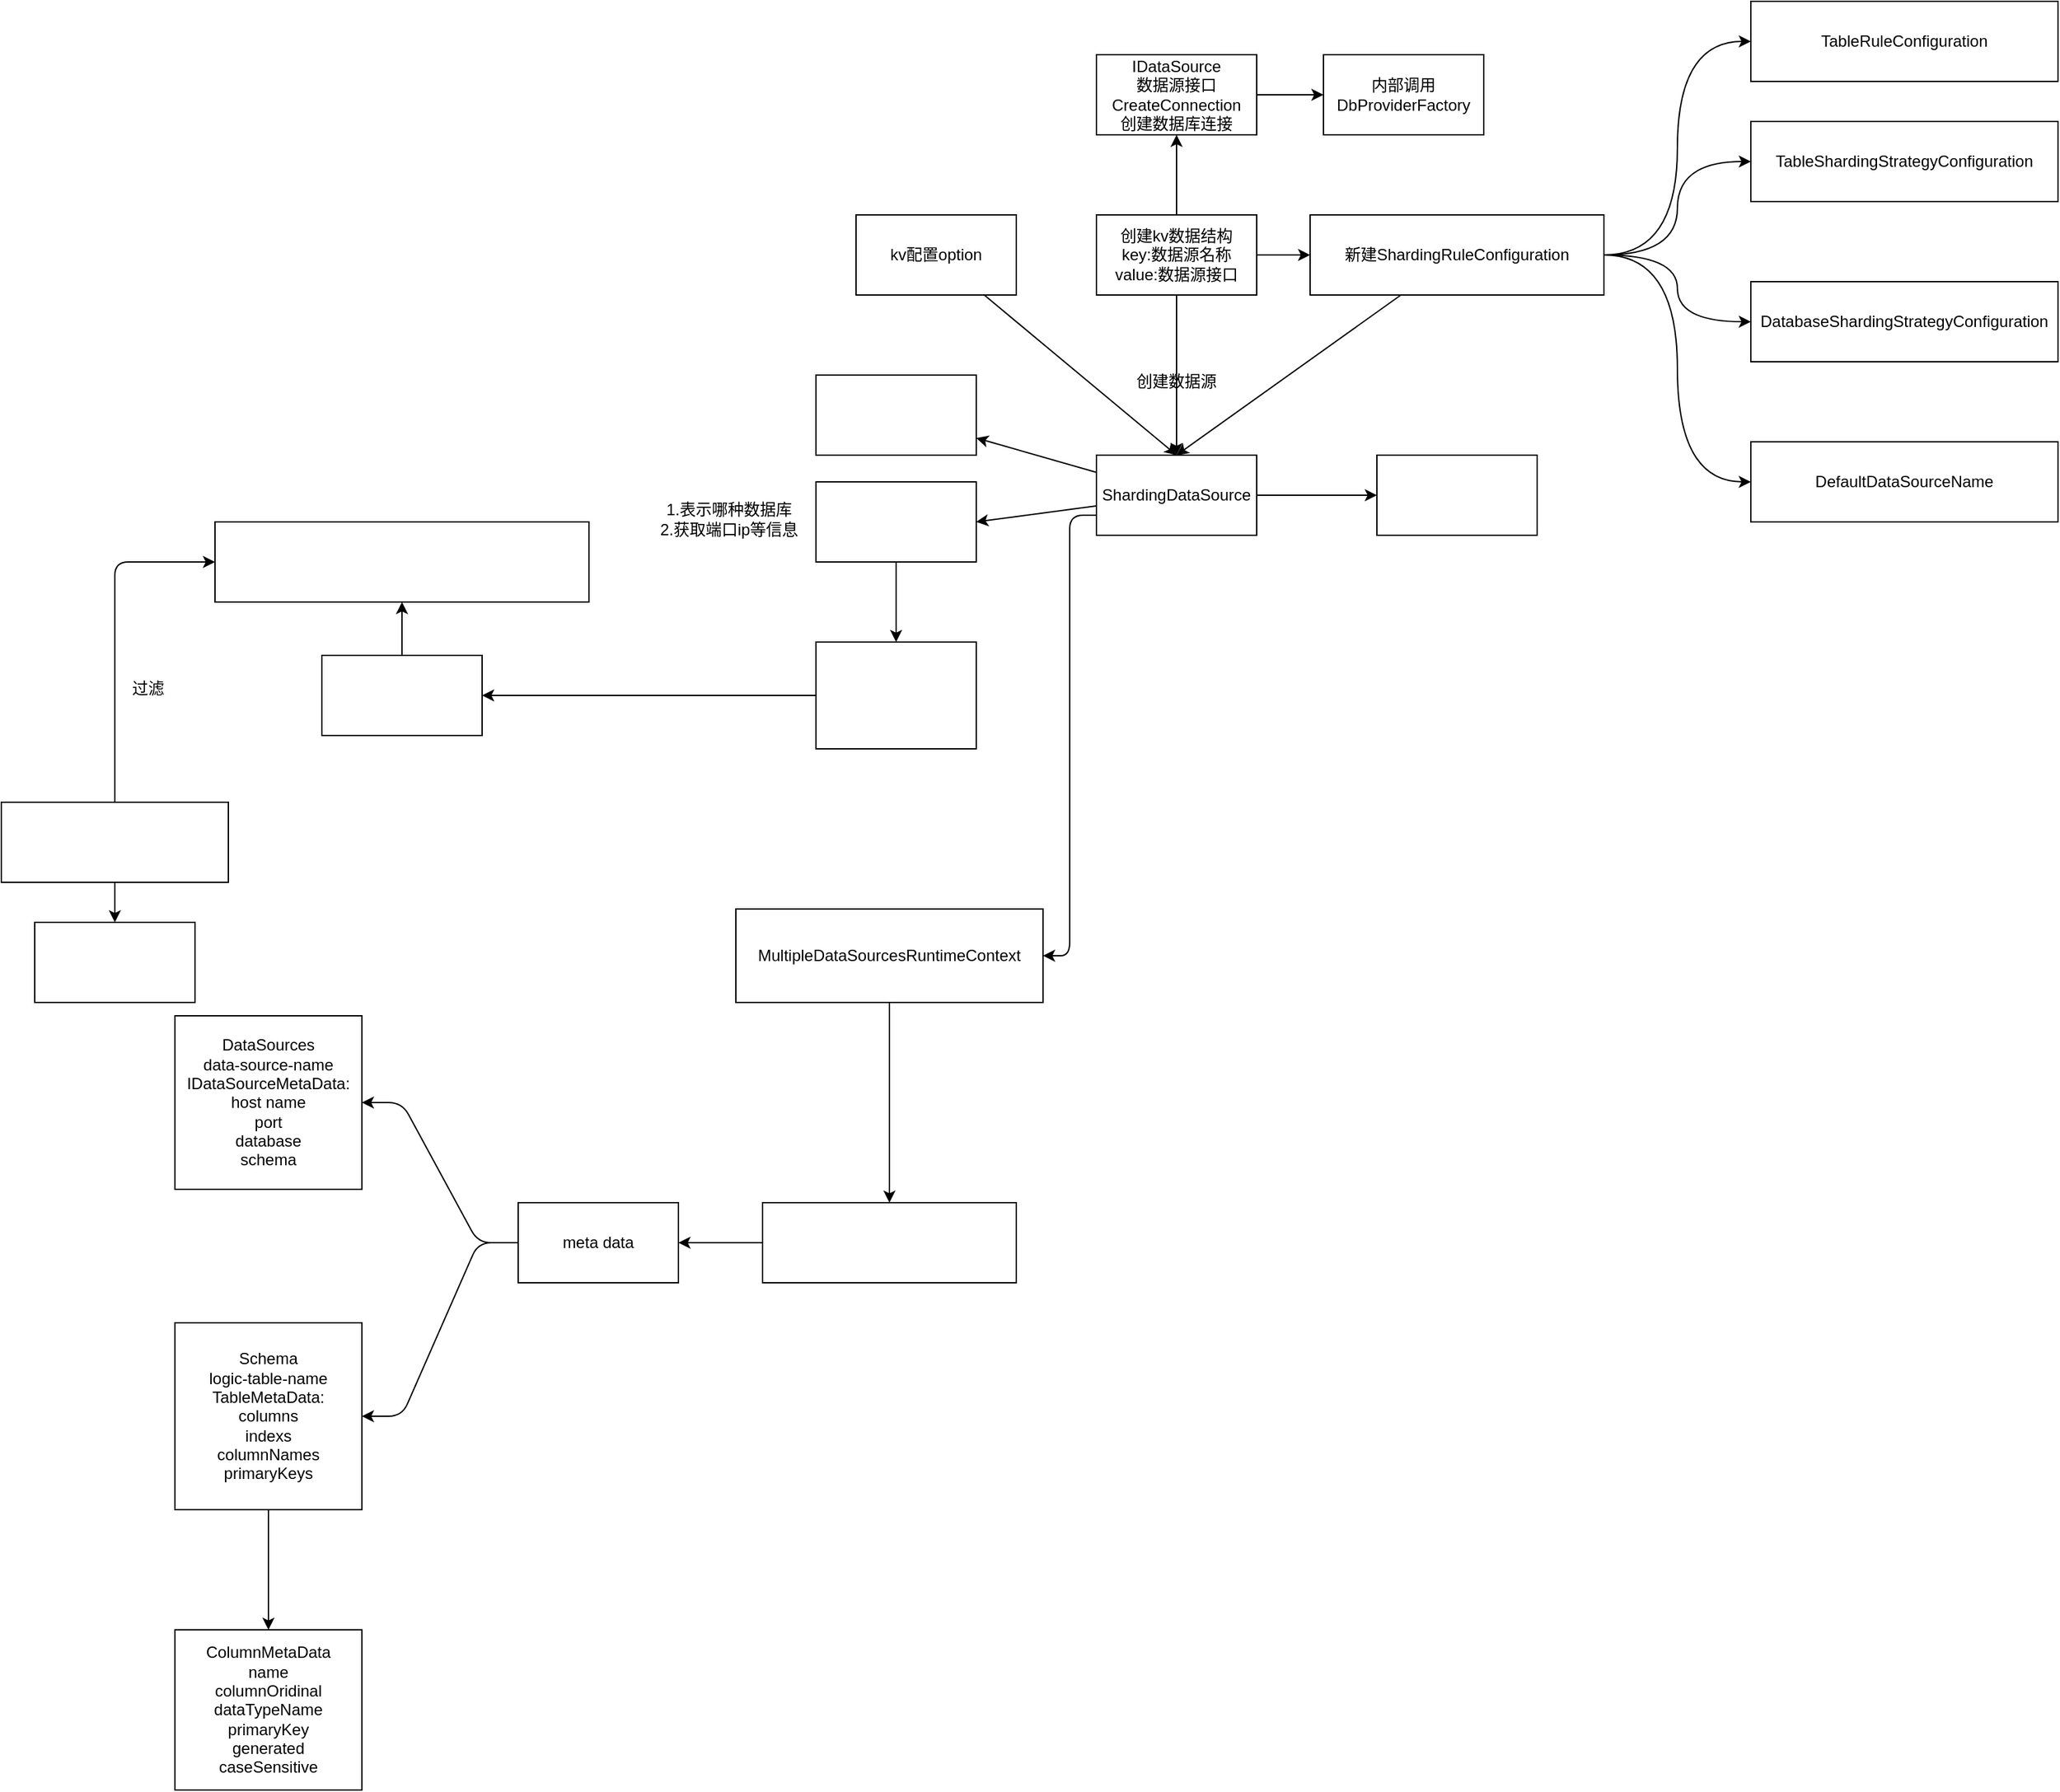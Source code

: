 <mxfile>
    <diagram id="-qVDW1wrFeFyLNK5kJw8" name="第 1 页">
        <mxGraphModel dx="1712" dy="760" grid="1" gridSize="10" guides="1" tooltips="1" connect="1" arrows="1" fold="1" page="1" pageScale="1" pageWidth="827" pageHeight="1169" background="#ffffff" math="0" shadow="0">
            <root>
                <mxCell id="0"/>
                <mxCell id="1" parent="0"/>
                <mxCell id="4" style="edgeStyle=none;html=1;strokeColor=#000000;" parent="1" source="2" target="3" edge="1">
                    <mxGeometry relative="1" as="geometry"/>
                </mxCell>
                <mxCell id="8" style="edgeStyle=none;html=1;strokeColor=#000000;" parent="1" source="2" target="5" edge="1">
                    <mxGeometry relative="1" as="geometry"/>
                </mxCell>
                <mxCell id="26" style="edgeStyle=none;html=1;entryX=0.5;entryY=0;entryDx=0;entryDy=0;strokeColor=#000000;" parent="1" source="2" target="17" edge="1">
                    <mxGeometry relative="1" as="geometry"/>
                </mxCell>
                <mxCell id="2" value="创建kv数据结构&lt;br&gt;key:数据源名称&lt;br&gt;value:数据源接口" style="rounded=0;whiteSpace=wrap;html=1;" parent="1" vertex="1">
                    <mxGeometry x="20" y="170" width="120" height="60" as="geometry"/>
                </mxCell>
                <mxCell id="7" style="edgeStyle=none;html=1;strokeColor=#000000;" parent="1" source="3" target="6" edge="1">
                    <mxGeometry relative="1" as="geometry"/>
                </mxCell>
                <mxCell id="3" value="IDataSource&lt;br&gt;数据源接口&lt;br&gt;CreateConnection&lt;br&gt;创建数据库连接" style="rounded=0;whiteSpace=wrap;html=1;" parent="1" vertex="1">
                    <mxGeometry x="20" y="50" width="120" height="60" as="geometry"/>
                </mxCell>
                <mxCell id="10" style="edgeStyle=orthogonalEdgeStyle;curved=1;html=1;entryX=0;entryY=0.5;entryDx=0;entryDy=0;strokeColor=#000000;" parent="1" source="5" target="9" edge="1">
                    <mxGeometry relative="1" as="geometry"/>
                </mxCell>
                <mxCell id="12" style="edgeStyle=orthogonalEdgeStyle;curved=1;html=1;entryX=0;entryY=0.5;entryDx=0;entryDy=0;strokeColor=#000000;" parent="1" source="5" target="11" edge="1">
                    <mxGeometry relative="1" as="geometry"/>
                </mxCell>
                <mxCell id="14" style="edgeStyle=orthogonalEdgeStyle;curved=1;html=1;entryX=0;entryY=0.5;entryDx=0;entryDy=0;strokeColor=#000000;" parent="1" source="5" target="13" edge="1">
                    <mxGeometry relative="1" as="geometry"/>
                </mxCell>
                <mxCell id="16" style="edgeStyle=orthogonalEdgeStyle;curved=1;html=1;entryX=0;entryY=0.5;entryDx=0;entryDy=0;strokeColor=#000000;" parent="1" source="5" target="15" edge="1">
                    <mxGeometry relative="1" as="geometry"/>
                </mxCell>
                <mxCell id="25" style="edgeStyle=none;html=1;entryX=0.5;entryY=0;entryDx=0;entryDy=0;strokeColor=#000000;" parent="1" source="5" target="17" edge="1">
                    <mxGeometry relative="1" as="geometry"/>
                </mxCell>
                <mxCell id="5" value="新建ShardingRuleConfiguration" style="rounded=0;whiteSpace=wrap;html=1;" parent="1" vertex="1">
                    <mxGeometry x="180" y="170" width="220" height="60" as="geometry"/>
                </mxCell>
                <mxCell id="6" value="内部调用DbProviderFactory" style="rounded=0;whiteSpace=wrap;html=1;" parent="1" vertex="1">
                    <mxGeometry x="190" y="50" width="120" height="60" as="geometry"/>
                </mxCell>
                <mxCell id="9" value="TableRuleConfiguration" style="rounded=0;whiteSpace=wrap;html=1;" parent="1" vertex="1">
                    <mxGeometry x="510" y="10" width="230" height="60" as="geometry"/>
                </mxCell>
                <mxCell id="11" value="TableShardingStrategyConfiguration" style="rounded=0;whiteSpace=wrap;html=1;" parent="1" vertex="1">
                    <mxGeometry x="510" y="100" width="230" height="60" as="geometry"/>
                </mxCell>
                <mxCell id="13" value="DefaultDataSourceName" style="rounded=0;whiteSpace=wrap;html=1;" parent="1" vertex="1">
                    <mxGeometry x="510" y="340" width="230" height="60" as="geometry"/>
                </mxCell>
                <mxCell id="15" value="DatabaseShardingStrategyConfiguration" style="rounded=0;whiteSpace=wrap;html=1;" parent="1" vertex="1">
                    <mxGeometry x="510" y="220" width="230" height="60" as="geometry"/>
                </mxCell>
                <mxCell id="30" style="edgeStyle=none;html=1;entryX=0;entryY=0.5;entryDx=0;entryDy=0;fontColor=#FFFFFF;strokeColor=#000000;" parent="1" source="17" target="29" edge="1">
                    <mxGeometry relative="1" as="geometry"/>
                </mxCell>
                <mxCell id="34" style="edgeStyle=none;html=1;fontColor=#FFFFFF;strokeColor=#000000;" parent="1" source="17" target="32" edge="1">
                    <mxGeometry relative="1" as="geometry"/>
                </mxCell>
                <mxCell id="35" style="edgeStyle=none;html=1;entryX=1;entryY=0.5;entryDx=0;entryDy=0;fontColor=#FFFFFF;strokeColor=#000000;" parent="1" source="17" target="33" edge="1">
                    <mxGeometry relative="1" as="geometry"/>
                </mxCell>
                <mxCell id="52" style="edgeStyle=orthogonalEdgeStyle;html=1;entryX=1;entryY=0.5;entryDx=0;entryDy=0;fontColor=#FFFFFF;strokeColor=#000000;exitX=0;exitY=0.75;exitDx=0;exitDy=0;" parent="1" source="17" target="53" edge="1">
                    <mxGeometry relative="1" as="geometry"/>
                </mxCell>
                <mxCell id="17" value="ShardingDataSource" style="rounded=0;whiteSpace=wrap;html=1;" parent="1" vertex="1">
                    <mxGeometry x="20" y="350" width="120" height="60" as="geometry"/>
                </mxCell>
                <mxCell id="27" style="edgeStyle=none;html=1;entryX=0.5;entryY=0;entryDx=0;entryDy=0;strokeColor=#000000;" parent="1" source="20" target="17" edge="1">
                    <mxGeometry relative="1" as="geometry"/>
                </mxCell>
                <mxCell id="20" value="kv配置option" style="rounded=0;whiteSpace=wrap;html=1;" parent="1" vertex="1">
                    <mxGeometry x="-160" y="170" width="120" height="60" as="geometry"/>
                </mxCell>
                <mxCell id="28" value="创建数据源" style="text;html=1;strokeColor=none;fillColor=none;align=center;verticalAlign=middle;whiteSpace=wrap;rounded=0;fontColor=#000000;" parent="1" vertex="1">
                    <mxGeometry x="35" y="280" width="90" height="30" as="geometry"/>
                </mxCell>
                <mxCell id="29" value="ShardingRule" style="rounded=0;whiteSpace=wrap;html=1;fontColor=#FFFFFF;" parent="1" vertex="1">
                    <mxGeometry x="230" y="350" width="120" height="60" as="geometry"/>
                </mxCell>
                <mxCell id="32" value="kv数据源名称和连接" style="rounded=0;whiteSpace=wrap;html=1;fontColor=#FFFFFF;" parent="1" vertex="1">
                    <mxGeometry x="-190" y="290" width="120" height="60" as="geometry"/>
                </mxCell>
                <mxCell id="42" style="edgeStyle=none;html=1;fontColor=#FFFFFF;strokeColor=#000000;" parent="1" source="33" target="37" edge="1">
                    <mxGeometry relative="1" as="geometry"/>
                </mxCell>
                <mxCell id="33" value="DatabaseType" style="rounded=0;whiteSpace=wrap;html=1;fontColor=#FFFFFF;" parent="1" vertex="1">
                    <mxGeometry x="-190" y="370" width="120" height="60" as="geometry"/>
                </mxCell>
                <mxCell id="36" value="1.表示哪种数据库&lt;br&gt;2.获取端口ip等信息" style="text;html=1;strokeColor=none;fillColor=none;align=center;verticalAlign=middle;whiteSpace=wrap;rounded=0;fontColor=#000000;" parent="1" vertex="1">
                    <mxGeometry x="-310" y="385" width="110" height="25" as="geometry"/>
                </mxCell>
                <mxCell id="39" style="edgeStyle=none;html=1;entryX=1;entryY=0.5;entryDx=0;entryDy=0;fontColor=#FFFFFF;strokeColor=#000000;" parent="1" source="37" target="38" edge="1">
                    <mxGeometry relative="1" as="geometry"/>
                </mxCell>
                <mxCell id="37" value="通过创建dbconnection&lt;br&gt;的GetType来判断" style="rounded=0;whiteSpace=wrap;html=1;fontColor=#FFFFFF;" parent="1" vertex="1">
                    <mxGeometry x="-190" y="490" width="120" height="80" as="geometry"/>
                </mxCell>
                <mxCell id="41" style="edgeStyle=none;html=1;entryX=0.5;entryY=1;entryDx=0;entryDy=0;fontColor=#FFFFFF;strokeColor=#000000;" parent="1" source="38" target="40" edge="1">
                    <mxGeometry relative="1" as="geometry"/>
                </mxCell>
                <mxCell id="38" value="DatabaseTypes" style="rounded=0;whiteSpace=wrap;html=1;fontColor=#FFFFFF;" parent="1" vertex="1">
                    <mxGeometry x="-560" y="500" width="120" height="60" as="geometry"/>
                </mxCell>
                <mxCell id="40" value="自动注册MySql,SqlServer..." style="rounded=0;whiteSpace=wrap;html=1;fontColor=#FFFFFF;" parent="1" vertex="1">
                    <mxGeometry x="-640" y="400" width="280" height="60" as="geometry"/>
                </mxCell>
                <mxCell id="45" style="edgeStyle=orthogonalEdgeStyle;html=1;entryX=0;entryY=0.5;entryDx=0;entryDy=0;fontColor=#FFFFFF;strokeColor=#000000;" parent="1" source="43" target="40" edge="1">
                    <mxGeometry relative="1" as="geometry"/>
                </mxCell>
                <mxCell id="47" style="edgeStyle=orthogonalEdgeStyle;html=1;fontColor=#FFFFFF;strokeColor=#000000;" parent="1" source="43" target="46" edge="1">
                    <mxGeometry relative="1" as="geometry"/>
                </mxCell>
                <mxCell id="43" value="IDataBaseTypeDiscover" style="rounded=0;whiteSpace=wrap;html=1;fontColor=#FFFFFF;" parent="1" vertex="1">
                    <mxGeometry x="-800" y="610" width="170" height="60" as="geometry"/>
                </mxCell>
                <mxCell id="46" value="自动注册mysql,sqlserver..." style="rounded=0;whiteSpace=wrap;html=1;fontColor=#FFFFFF;" parent="1" vertex="1">
                    <mxGeometry x="-775" y="700" width="120" height="60" as="geometry"/>
                </mxCell>
                <mxCell id="48" value="&lt;font color=&quot;#000000&quot;&gt;过滤&lt;/font&gt;" style="text;html=1;strokeColor=none;fillColor=none;align=center;verticalAlign=middle;whiteSpace=wrap;rounded=0;fontColor=#FFFFFF;" parent="1" vertex="1">
                    <mxGeometry x="-720" y="510" width="60" height="30" as="geometry"/>
                </mxCell>
                <mxCell id="56" style="edgeStyle=none;html=1;entryX=1;entryY=0.5;entryDx=0;entryDy=0;strokeColor=#000000;" edge="1" parent="1" source="50" target="55">
                    <mxGeometry relative="1" as="geometry"/>
                </mxCell>
                <mxCell id="50" value="ShardingRuntimeContext" style="rounded=0;whiteSpace=wrap;html=1;fontColor=#FFFFFF;" parent="1" vertex="1">
                    <mxGeometry x="-230" y="910" width="190" height="60" as="geometry"/>
                </mxCell>
                <mxCell id="54" style="edgeStyle=none;html=1;strokeColor=#000000;" edge="1" parent="1" source="53" target="50">
                    <mxGeometry relative="1" as="geometry"/>
                </mxCell>
                <mxCell id="53" value="MultipleDataSourcesRuntimeContext" style="rounded=0;whiteSpace=wrap;html=1;" vertex="1" parent="1">
                    <mxGeometry x="-250" y="690" width="230" height="70" as="geometry"/>
                </mxCell>
                <mxCell id="59" style="edgeStyle=entityRelationEdgeStyle;html=1;strokeColor=#000000;" edge="1" parent="1" source="55" target="57">
                    <mxGeometry relative="1" as="geometry"/>
                </mxCell>
                <mxCell id="60" style="edgeStyle=entityRelationEdgeStyle;html=1;strokeColor=#000000;" edge="1" parent="1" source="55" target="58">
                    <mxGeometry relative="1" as="geometry"/>
                </mxCell>
                <mxCell id="55" value="meta data" style="rounded=0;whiteSpace=wrap;html=1;" vertex="1" parent="1">
                    <mxGeometry x="-413" y="910" width="120" height="60" as="geometry"/>
                </mxCell>
                <mxCell id="63" style="edgeStyle=none;html=1;strokeColor=#000000;" edge="1" parent="1" source="57" target="61">
                    <mxGeometry relative="1" as="geometry"/>
                </mxCell>
                <mxCell id="57" value="Schema&lt;br&gt;logic-table-name&lt;br&gt;TableMetaData:&lt;br&gt;columns&lt;br&gt;indexs&lt;br&gt;columnNames&lt;br&gt;primaryKeys" style="rounded=0;whiteSpace=wrap;html=1;" vertex="1" parent="1">
                    <mxGeometry x="-670" y="1000" width="140" height="140" as="geometry"/>
                </mxCell>
                <mxCell id="58" value="DataSources&lt;br&gt;data-source-name&lt;br&gt;IDataSourceMetaData:&lt;br&gt;host name&lt;br&gt;port&lt;br&gt;database&lt;br&gt;schema" style="rounded=0;whiteSpace=wrap;html=1;" vertex="1" parent="1">
                    <mxGeometry x="-670" y="770" width="140" height="130" as="geometry"/>
                </mxCell>
                <mxCell id="61" value="ColumnMetaData&lt;br&gt;name&lt;br&gt;columnOridinal&lt;br&gt;dataTypeName&lt;br&gt;primaryKey&lt;br&gt;generated&lt;br&gt;caseSensitive" style="rounded=0;whiteSpace=wrap;html=1;" vertex="1" parent="1">
                    <mxGeometry x="-670" y="1230" width="140" height="120" as="geometry"/>
                </mxCell>
            </root>
        </mxGraphModel>
    </diagram>
</mxfile>